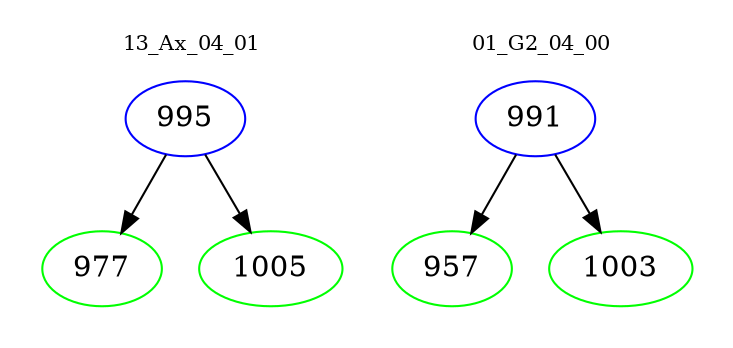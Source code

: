 digraph{
subgraph cluster_0 {
color = white
label = "13_Ax_04_01";
fontsize=10;
T0_995 [label="995", color="blue"]
T0_995 -> T0_977 [color="black"]
T0_977 [label="977", color="green"]
T0_995 -> T0_1005 [color="black"]
T0_1005 [label="1005", color="green"]
}
subgraph cluster_1 {
color = white
label = "01_G2_04_00";
fontsize=10;
T1_991 [label="991", color="blue"]
T1_991 -> T1_957 [color="black"]
T1_957 [label="957", color="green"]
T1_991 -> T1_1003 [color="black"]
T1_1003 [label="1003", color="green"]
}
}
